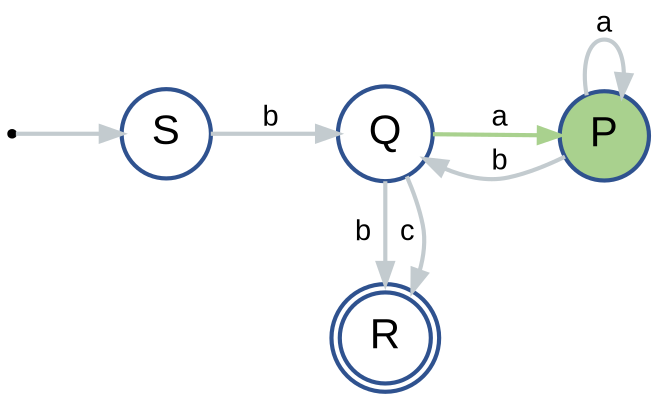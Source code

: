digraph G {

  graph [
    forcelabels=true;
    bgcolor = white,
    fontsize = 20,
    style = "filled",
    rankdir = LR,
    overlap = false;
    splines = true,
    ranksep = 0.7,
    nodesep = 0.35,
  ];
  
  node [
    style = "solid,bold,filled",
    fontsize = 20,
    shape=circle,
    fontname = "Arial",
    color = "#2f528f",
    fillcolor=white,
  ];
  
  edge [
    style = "solid,bold",
    fontsize = 14,
    fontcolor = black,
    fontname = "Arial",
    color = "#c3cbcf",
    labelfloat = false,
    labeldistance = 0.5,
    labelangle = 90
    arrowhead = normal
  ];
  

  # NODES

  o [style=solid,color=black,fillcolor=black,shape=point];

  P[fillcolor="#a9d18e"];

  Q;

  R[shape = doublecircle];

  S;

  # TRANSITIONS

  o -> S;

  Q -> P [color="#a9d18e",label = a];

  P -> Q [label = b];

  P -> P [label = a];

  S -> Q [label = b];

  {rank=same

  Q -> R [label = c];

  Q -> R [label = b];

  }

}
